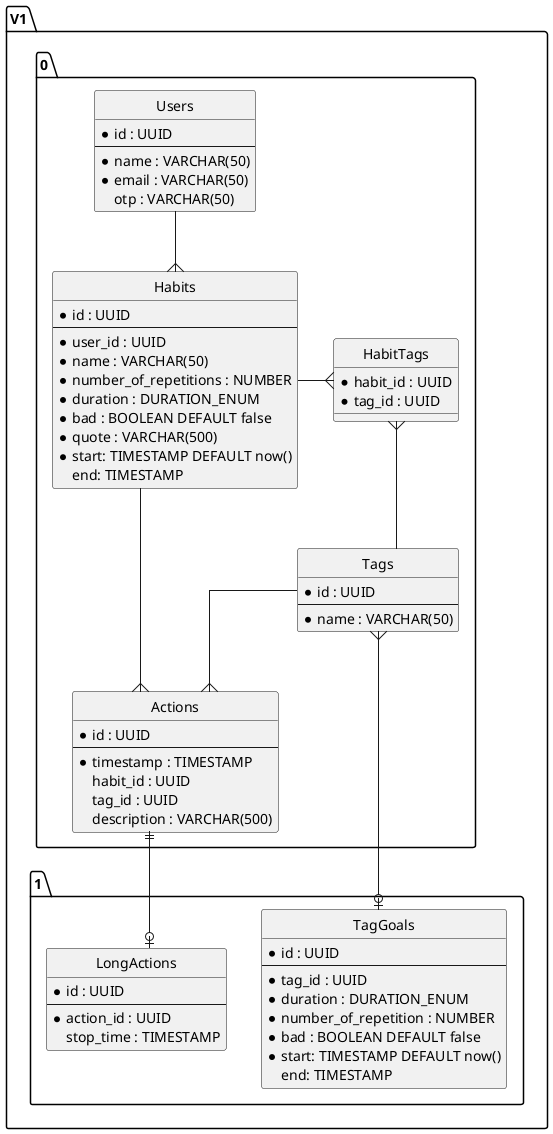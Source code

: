 @startuml

' hide the spot
hide circle

' avoid problems with angled crows feet
skinparam linetype ortho

package V1.0 {
    entity Users {
      *id : UUID
      --
      *name : VARCHAR(50)
      *email : VARCHAR(50)
      otp : VARCHAR(50)
    }

    entity Habits {
      *id : UUID
      --
      *user_id : UUID
      *name : VARCHAR(50)
      *number_of_repetitions : NUMBER
      *duration : DURATION_ENUM
      *bad : BOOLEAN DEFAULT false
      *quote : VARCHAR(500)
      *start: TIMESTAMP DEFAULT now()
      end: TIMESTAMP
    }

    entity Tags {
      *id : UUID
      --
      *name : VARCHAR(50)
    }

    entity HabitTags {
      *habit_id : UUID
      *tag_id : UUID
    }

    entity Actions {
      *id : UUID
      --
      *timestamp : TIMESTAMP
      habit_id : UUID
      tag_id : UUID
      description : VARCHAR(500)
    }
}

package V1.1 {

    entity LongActions {
      *id : UUID
      --
      *action_id : UUID
      stop_time : TIMESTAMP
    }

    entity TagGoals {
      *id : UUID
      --
      *tag_id : UUID
      *duration : DURATION_ENUM
      *number_of_repetition : NUMBER
      *bad : BOOLEAN DEFAULT false
      *start: TIMESTAMP DEFAULT now()
      end: TIMESTAMP
    }
}

Users --{ Habits
Habits -right-{ HabitTags
HabitTags }-down- Tags
Habits --{ Actions
Tags --{ Actions
Actions ||--o| LongActions
Tags }--o| TagGoals

@enduml

